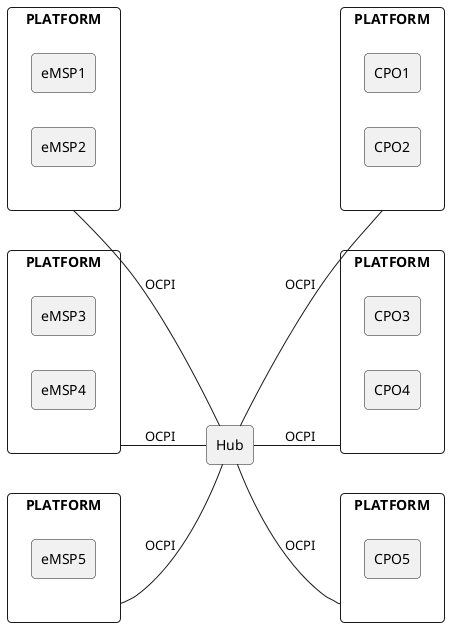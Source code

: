 @startuml

skinparam agent {
	roundCorner 8
}

skinparam rectangle {
	roundCorner 8
}

left to right direction

rectangle PLATFORM as MSP1 {
  agent eMSP1
  agent eMSP2
}

rectangle PLATFORM as MSP2 {
  agent eMSP3
  agent eMSP4
}

rectangle PLATFORM as MSP3 {
  agent eMSP5
}

rectangle PLATFORM as CPOP1 {
  agent CPO1
  agent CPO2
}

rectangle PLATFORM as CPOP2 {
  agent CPO3
  agent CPO4
}

rectangle PLATFORM as CPOP3 {
  agent CPO5
}

agent Hub

MSP1--Hub: OCPI
MSP2--Hub: OCPI
MSP3--Hub: OCPI
Hub--CPOP1: OCPI
Hub--CPOP2: OCPI
Hub--CPOP3: OCPI

@enduml